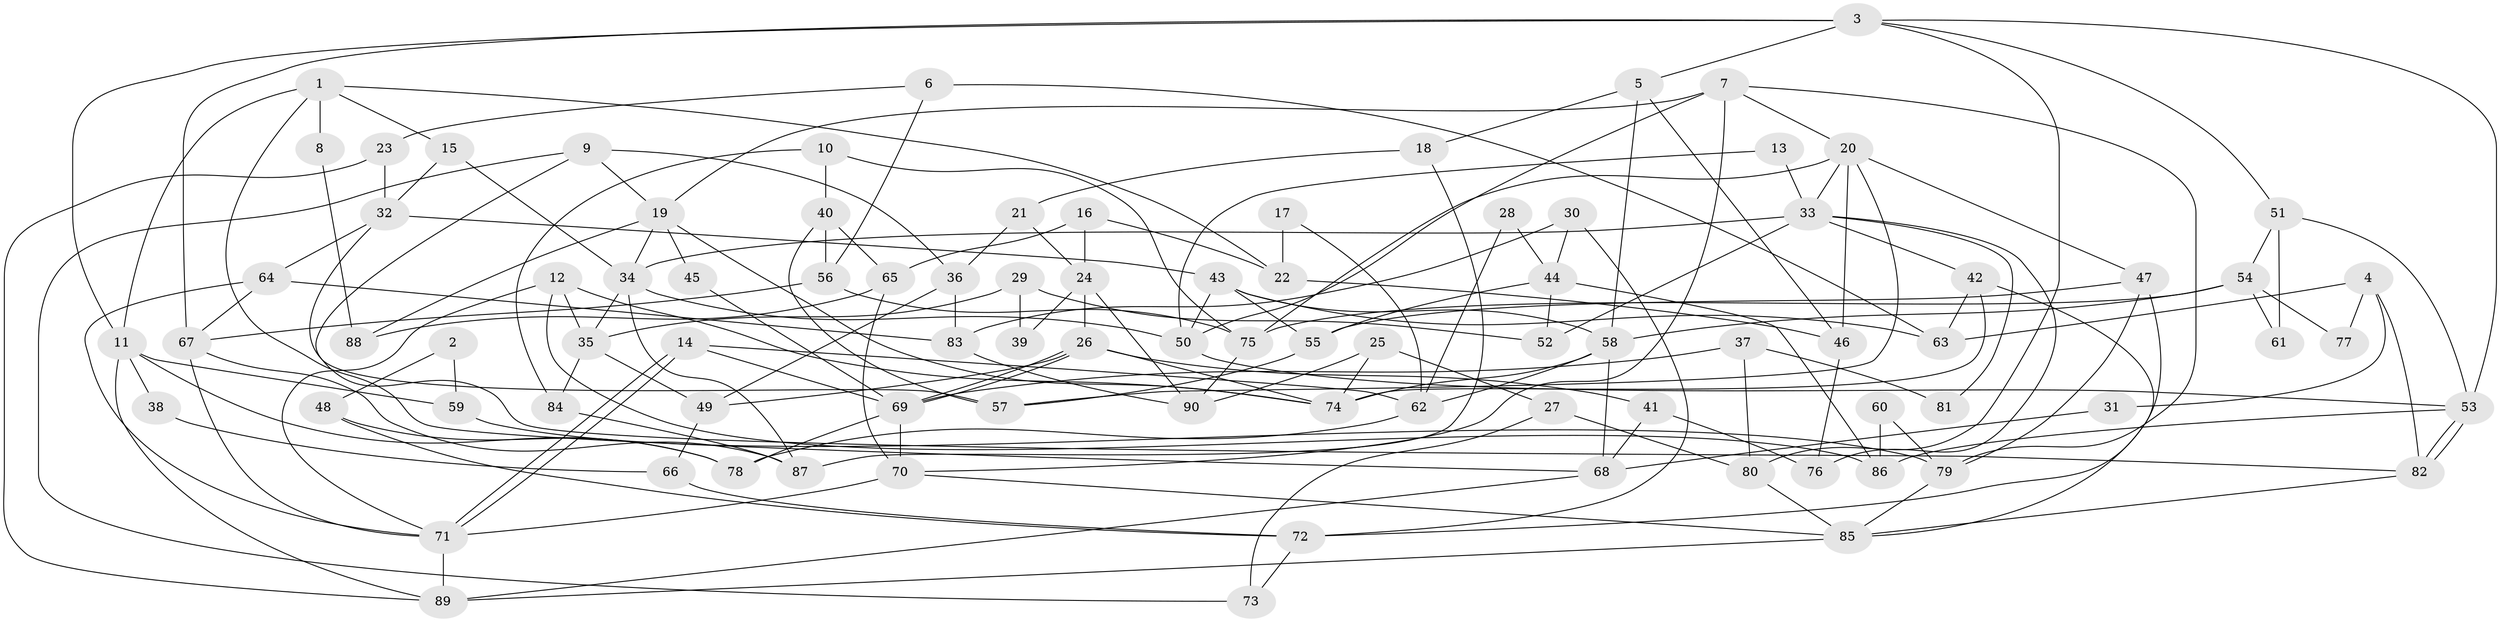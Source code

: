// Generated by graph-tools (version 1.1) at 2025/02/03/09/25 03:02:09]
// undirected, 90 vertices, 180 edges
graph export_dot {
graph [start="1"]
  node [color=gray90,style=filled];
  1;
  2;
  3;
  4;
  5;
  6;
  7;
  8;
  9;
  10;
  11;
  12;
  13;
  14;
  15;
  16;
  17;
  18;
  19;
  20;
  21;
  22;
  23;
  24;
  25;
  26;
  27;
  28;
  29;
  30;
  31;
  32;
  33;
  34;
  35;
  36;
  37;
  38;
  39;
  40;
  41;
  42;
  43;
  44;
  45;
  46;
  47;
  48;
  49;
  50;
  51;
  52;
  53;
  54;
  55;
  56;
  57;
  58;
  59;
  60;
  61;
  62;
  63;
  64;
  65;
  66;
  67;
  68;
  69;
  70;
  71;
  72;
  73;
  74;
  75;
  76;
  77;
  78;
  79;
  80;
  81;
  82;
  83;
  84;
  85;
  86;
  87;
  88;
  89;
  90;
  1 -- 11;
  1 -- 68;
  1 -- 8;
  1 -- 15;
  1 -- 22;
  2 -- 59;
  2 -- 48;
  3 -- 67;
  3 -- 5;
  3 -- 11;
  3 -- 51;
  3 -- 53;
  3 -- 80;
  4 -- 63;
  4 -- 82;
  4 -- 31;
  4 -- 77;
  5 -- 58;
  5 -- 18;
  5 -- 46;
  6 -- 23;
  6 -- 63;
  6 -- 56;
  7 -- 79;
  7 -- 50;
  7 -- 19;
  7 -- 20;
  7 -- 70;
  8 -- 88;
  9 -- 82;
  9 -- 19;
  9 -- 36;
  9 -- 73;
  10 -- 84;
  10 -- 75;
  10 -- 40;
  11 -- 78;
  11 -- 38;
  11 -- 59;
  11 -- 89;
  12 -- 74;
  12 -- 71;
  12 -- 35;
  12 -- 86;
  13 -- 33;
  13 -- 50;
  14 -- 71;
  14 -- 71;
  14 -- 69;
  14 -- 62;
  15 -- 32;
  15 -- 34;
  16 -- 22;
  16 -- 65;
  16 -- 24;
  17 -- 62;
  17 -- 22;
  18 -- 87;
  18 -- 21;
  19 -- 34;
  19 -- 45;
  19 -- 74;
  19 -- 88;
  20 -- 33;
  20 -- 46;
  20 -- 47;
  20 -- 57;
  20 -- 75;
  21 -- 36;
  21 -- 24;
  22 -- 46;
  23 -- 32;
  23 -- 89;
  24 -- 26;
  24 -- 39;
  24 -- 90;
  25 -- 74;
  25 -- 90;
  25 -- 27;
  26 -- 69;
  26 -- 69;
  26 -- 74;
  26 -- 41;
  26 -- 49;
  27 -- 80;
  27 -- 73;
  28 -- 44;
  28 -- 62;
  29 -- 52;
  29 -- 35;
  29 -- 39;
  30 -- 83;
  30 -- 72;
  30 -- 44;
  31 -- 68;
  32 -- 57;
  32 -- 43;
  32 -- 64;
  33 -- 42;
  33 -- 34;
  33 -- 52;
  33 -- 76;
  33 -- 81;
  34 -- 35;
  34 -- 50;
  34 -- 87;
  35 -- 49;
  35 -- 84;
  36 -- 83;
  36 -- 49;
  37 -- 69;
  37 -- 80;
  37 -- 81;
  38 -- 66;
  40 -- 56;
  40 -- 57;
  40 -- 65;
  41 -- 76;
  41 -- 68;
  42 -- 85;
  42 -- 74;
  42 -- 63;
  43 -- 50;
  43 -- 55;
  43 -- 58;
  43 -- 63;
  44 -- 86;
  44 -- 52;
  44 -- 55;
  45 -- 69;
  46 -- 76;
  47 -- 55;
  47 -- 72;
  47 -- 79;
  48 -- 72;
  48 -- 78;
  49 -- 66;
  50 -- 53;
  51 -- 53;
  51 -- 54;
  51 -- 61;
  53 -- 82;
  53 -- 82;
  53 -- 86;
  54 -- 58;
  54 -- 61;
  54 -- 75;
  54 -- 77;
  55 -- 57;
  56 -- 75;
  56 -- 67;
  58 -- 68;
  58 -- 62;
  58 -- 74;
  59 -- 79;
  60 -- 79;
  60 -- 86;
  62 -- 78;
  64 -- 67;
  64 -- 71;
  64 -- 83;
  65 -- 70;
  65 -- 88;
  66 -- 72;
  67 -- 71;
  67 -- 87;
  68 -- 89;
  69 -- 70;
  69 -- 78;
  70 -- 71;
  70 -- 85;
  71 -- 89;
  72 -- 73;
  75 -- 90;
  79 -- 85;
  80 -- 85;
  82 -- 85;
  83 -- 90;
  84 -- 87;
  85 -- 89;
}
